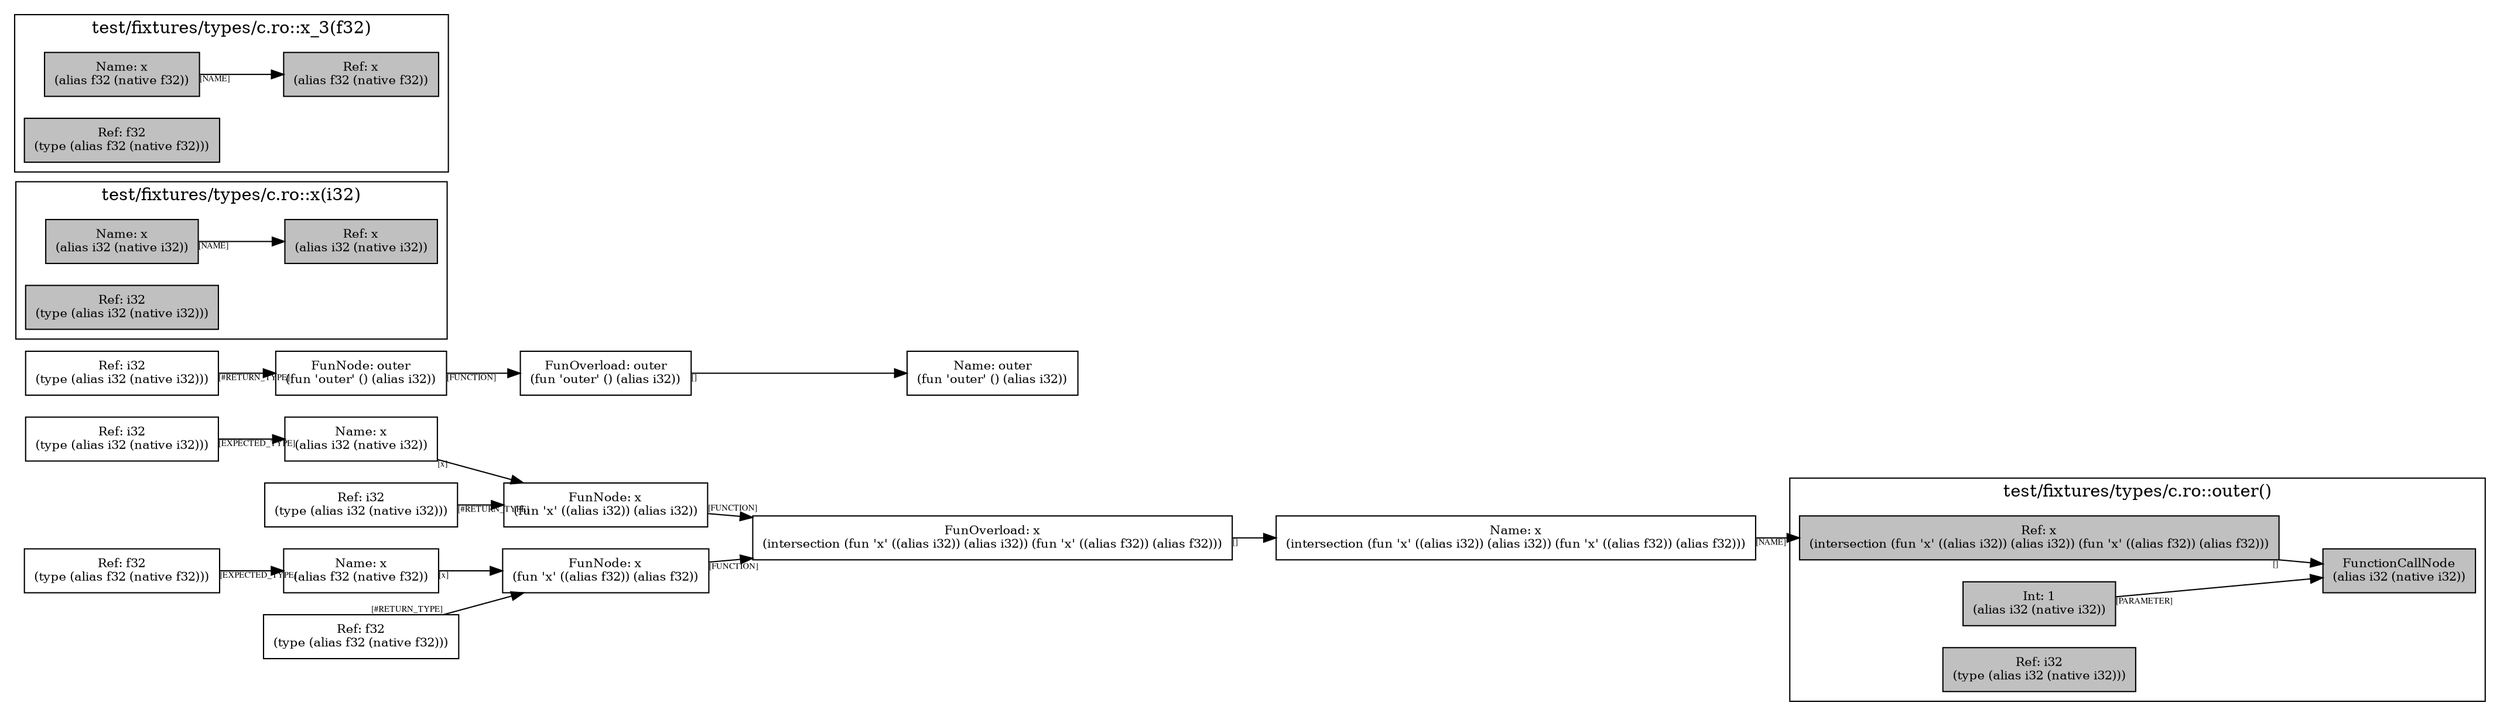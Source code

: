 digraph Document {
  node [shape=box,fontsize=10]; rankdir=LR;
  1 [label="FunOverload: x\n(intersection (fun 'x' ((alias i32)) (alias i32)) (fun 'x' ((alias f32)) (alias f32)))", fillcolor=grey];
  2 [label="FunNode: x\n(fun 'x' ((alias i32)) (alias i32))", fillcolor=grey];
  3 [label="Ref: i32\n(type (alias i32 (native i32)))", fillcolor=grey];
  4 [label="Name: x\n(alias i32 (native i32))", fillcolor=grey];
  5 [label="Ref: i32\n(type (alias i32 (native i32)))", fillcolor=grey];
  6 [label="FunNode: x\n(fun 'x' ((alias f32)) (alias f32))", fillcolor=grey];
  7 [label="Ref: f32\n(type (alias f32 (native f32)))", fillcolor=grey];
  8 [label="Name: x\n(alias f32 (native f32))", fillcolor=grey];
  9 [label="Ref: f32\n(type (alias f32 (native f32)))", fillcolor=grey];
  10 [label="Name: x\n(intersection (fun 'x' ((alias i32)) (alias i32)) (fun 'x' ((alias f32)) (alias f32)))", fillcolor=grey];
  11 [label="FunOverload: outer\n(fun 'outer' () (alias i32))", fillcolor=grey];
  12 [label="FunNode: outer\n(fun 'outer' () (alias i32))", fillcolor=grey];
  13 [label="Ref: i32\n(type (alias i32 (native i32)))", fillcolor=grey];
  14 [label="Name: outer\n(fun 'outer' () (alias i32))", fillcolor=grey];
  subgraph cluster0 { rankdir=TB;
    node [style=filled, fillcolor=grey];
    15 [label="Name: x\n(alias i32 (native i32))", fillcolor=grey];
    16 [label="Ref: x\n(alias i32 (native i32))", fillcolor=grey];
    17 [label="Ref: i32\n(type (alias i32 (native i32)))", fillcolor=grey];
    15 -> 16[taillabel="[NAME]" fontname="times" fontsize = 7 color="black" ];
  label="test/fixtures/types/c.ro::x(i32)";
}
  subgraph cluster1 { rankdir=TB;
    node [style=filled, fillcolor=grey];
    18 [label="Name: x\n(alias f32 (native f32))", fillcolor=grey];
    19 [label="Ref: x\n(alias f32 (native f32))", fillcolor=grey];
    20 [label="Ref: f32\n(type (alias f32 (native f32)))", fillcolor=grey];
    18 -> 19[taillabel="[NAME]" fontname="times" fontsize = 7 color="black" ];
  label="test/fixtures/types/c.ro::x_3(f32)";
}
  subgraph cluster2 { rankdir=TB;
    node [style=filled, fillcolor=grey];
    21 [label="FunctionCallNode\n(alias i32 (native i32))", fillcolor=grey];
    22 [label="Ref: x\n(intersection (fun 'x' ((alias i32)) (alias i32)) (fun 'x' ((alias f32)) (alias f32)))", fillcolor=grey];
    23 [label="Int: 1\n(alias i32 (native i32))", fillcolor=grey];
    24 [label="Ref: i32\n(type (alias i32 (native i32)))", fillcolor=grey];
    22 -> 21[taillabel="[]" fontname="times" fontsize = 7 color="black" ];
    23 -> 21[taillabel="[PARAMETER]" fontname="times" fontsize = 7 color="black" ];
  label="test/fixtures/types/c.ro::outer()";
}
  1 -> 10[taillabel="[]" fontname="times" fontsize = 7 color="black" ];
  2 -> 1[taillabel="[FUNCTION]" fontname="times" fontsize = 7 color="black" ];
  3 -> 4[taillabel="[EXPECTED_TYPE]" fontname="times" fontsize = 7 color="black" ];
  4 -> 2[taillabel="[x]" fontname="times" fontsize = 7 color="black" ];
  5 -> 2[taillabel="[#RETURN_TYPE]" fontname="times" fontsize = 7 color="black" ];
  6 -> 1[taillabel="[FUNCTION]" fontname="times" fontsize = 7 color="black" ];
  7 -> 8[taillabel="[EXPECTED_TYPE]" fontname="times" fontsize = 7 color="black" ];
  8 -> 6[taillabel="[x]" fontname="times" fontsize = 7 color="black" ];
  9 -> 6[taillabel="[#RETURN_TYPE]" fontname="times" fontsize = 7 color="black" ];
  10 -> 22[taillabel="[NAME]" fontname="times" fontsize = 7 color="black" ];
  11 -> 14[taillabel="[]" fontname="times" fontsize = 7 color="black" ];
  12 -> 11[taillabel="[FUNCTION]" fontname="times" fontsize = 7 color="black" ];
  13 -> 12[taillabel="[#RETURN_TYPE]" fontname="times" fontsize = 7 color="black" ];
  label="";
}
